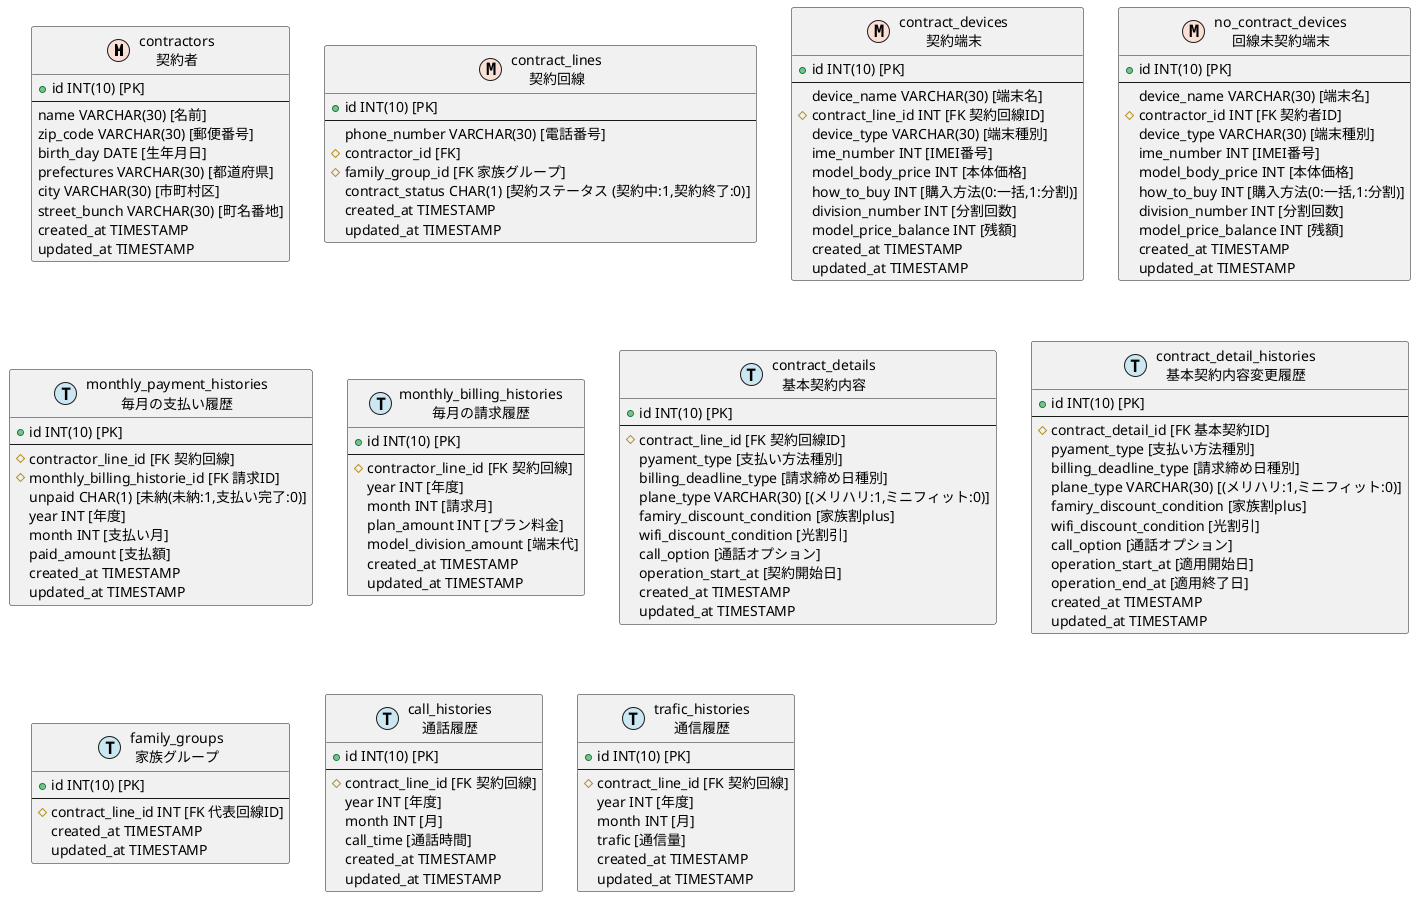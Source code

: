 @startuml

!define MASTER F9DFD5
!define TRANSACTION CAE7F2

entity contractors as "contractors\n契約者" <<M,MASTER>> {
  + id INT(10) [PK]
  --
  name VARCHAR(30) [名前]
  zip_code VARCHAR(30) [郵便番号]
  birth_day DATE [生年月日]
  prefectures VARCHAR(30) [都道府県]
  city VARCHAR(30) [市町村区]
  street_bunch VARCHAR(30) [町名番地]
  created_at TIMESTAMP
  updated_at TIMESTAMP
}

entity contract_lines as "contract_lines\n契約回線" <<M,MASTER>> {
  + id INT(10) [PK]
  --
  phone_number VARCHAR(30) [電話番号]
  # contractor_id [FK]
  # family_group_id [FK 家族グループ]
  contract_status CHAR(1) [契約ステータス (契約中:1,契約終了:0)]
  created_at TIMESTAMP
  updated_at TIMESTAMP
}

entity contract_devices as "contract_devices\n契約端末" <<M,MASTER>> {
  + id INT(10) [PK]
  --
  device_name VARCHAR(30) [端末名]
  # contract_line_id INT [FK 契約回線ID]
  device_type VARCHAR(30) [端末種別]
  ime_number INT [IMEI番号]
  model_body_price INT [本体価格]
  how_to_buy INT [購入方法(0:一括,1:分割)]
  division_number INT [分割回数]
  model_price_balance INT [残額]
  created_at TIMESTAMP
  updated_at TIMESTAMP
}

entity no_contract_devices as "no_contract_devices\n回線未契約端末" <<M,MASTER>> {
  + id INT(10) [PK]
  --
  device_name VARCHAR(30) [端末名]
  # contractor_id INT [FK 契約者ID]
  device_type VARCHAR(30) [端末種別]
  ime_number INT [IMEI番号]
  model_body_price INT [本体価格]
  how_to_buy INT [購入方法(0:一括,1:分割)]
  division_number INT [分割回数]
  model_price_balance INT [残額]
  created_at TIMESTAMP
  updated_at TIMESTAMP
}

entity monthly_payment_histories as "monthly_payment_histories\n毎月の支払い履歴" <<T,TRANSACTION>> {
  + id INT(10) [PK]
  --
  # contractor_line_id [FK 契約回線]
  # monthly_billing_historie_id [FK 請求ID]
  unpaid CHAR(1) [未納(未納:1,支払い完了:0)]
  year INT [年度]
  month INT [支払い月]
  paid_amount [支払額]
  created_at TIMESTAMP
  updated_at TIMESTAMP
}

entity monthly_billing_histories as "monthly_billing_histories\n毎月の請求履歴" <<T,TRANSACTION>> {
  + id INT(10) [PK]
  --
  # contractor_line_id [FK 契約回線]
  year INT [年度]
  month INT [請求月]
  plan_amount INT [プラン料金]
  model_division_amount [端末代]
  created_at TIMESTAMP
  updated_at TIMESTAMP
}

entity contract_details as "contract_details\n基本契約内容" <<T,TRANSACTION>> {
  + id INT(10) [PK]
  --
  # contract_line_id [FK 契約回線ID]
  pyament_type [支払い方法種別]
  billing_deadline_type [請求締め日種別]
  plane_type VARCHAR(30) [(メリハリ:1,ミニフィット:0)]
  famiry_discount_condition [家族割plus]
  wifi_discount_condition [光割引]
  call_option [通話オプション]
  operation_start_at [契約開始日]
  created_at TIMESTAMP
  updated_at TIMESTAMP
}

entity contract_detail_histories as "contract_detail_histories\n基本契約内容変更履歴" <<T,TRANSACTION>> {
  + id INT(10) [PK]
  --
  # contract_detail_id [FK 基本契約ID]
  pyament_type [支払い方法種別]
  billing_deadline_type [請求締め日種別]
  plane_type VARCHAR(30) [(メリハリ:1,ミニフィット:0)]
  famiry_discount_condition [家族割plus]
  wifi_discount_condition [光割引]
  call_option [通話オプション]
  operation_start_at [適用開始日]
  operation_end_at [適用終了日]
  created_at TIMESTAMP
  updated_at TIMESTAMP
}

entity family_groups as "family_groups\n家族グループ" <<T,TRANSACTION>> {
  + id INT(10) [PK]
  --
  # contract_line_id INT [FK 代表回線ID]
  created_at TIMESTAMP
  updated_at TIMESTAMP
}

entity call_histories as "call_histories\n通話履歴" <<T,TRANSACTION>> {
  + id INT(10) [PK]
  --
  # contract_line_id [FK 契約回線]
  year INT [年度]
  month INT [月]
  call_time [通話時間]
  created_at TIMESTAMP
  updated_at TIMESTAMP
}

entity trafic_histories as "trafic_histories\n通信履歴" <<T,TRANSACTION>> {
  + id INT(10) [PK]
  --
  # contract_line_id [FK 契約回線]
  year INT [年度]
  month INT [月]
  trafic [通信量]
  created_at TIMESTAMP
  updated_at TIMESTAMP
}

@enduml